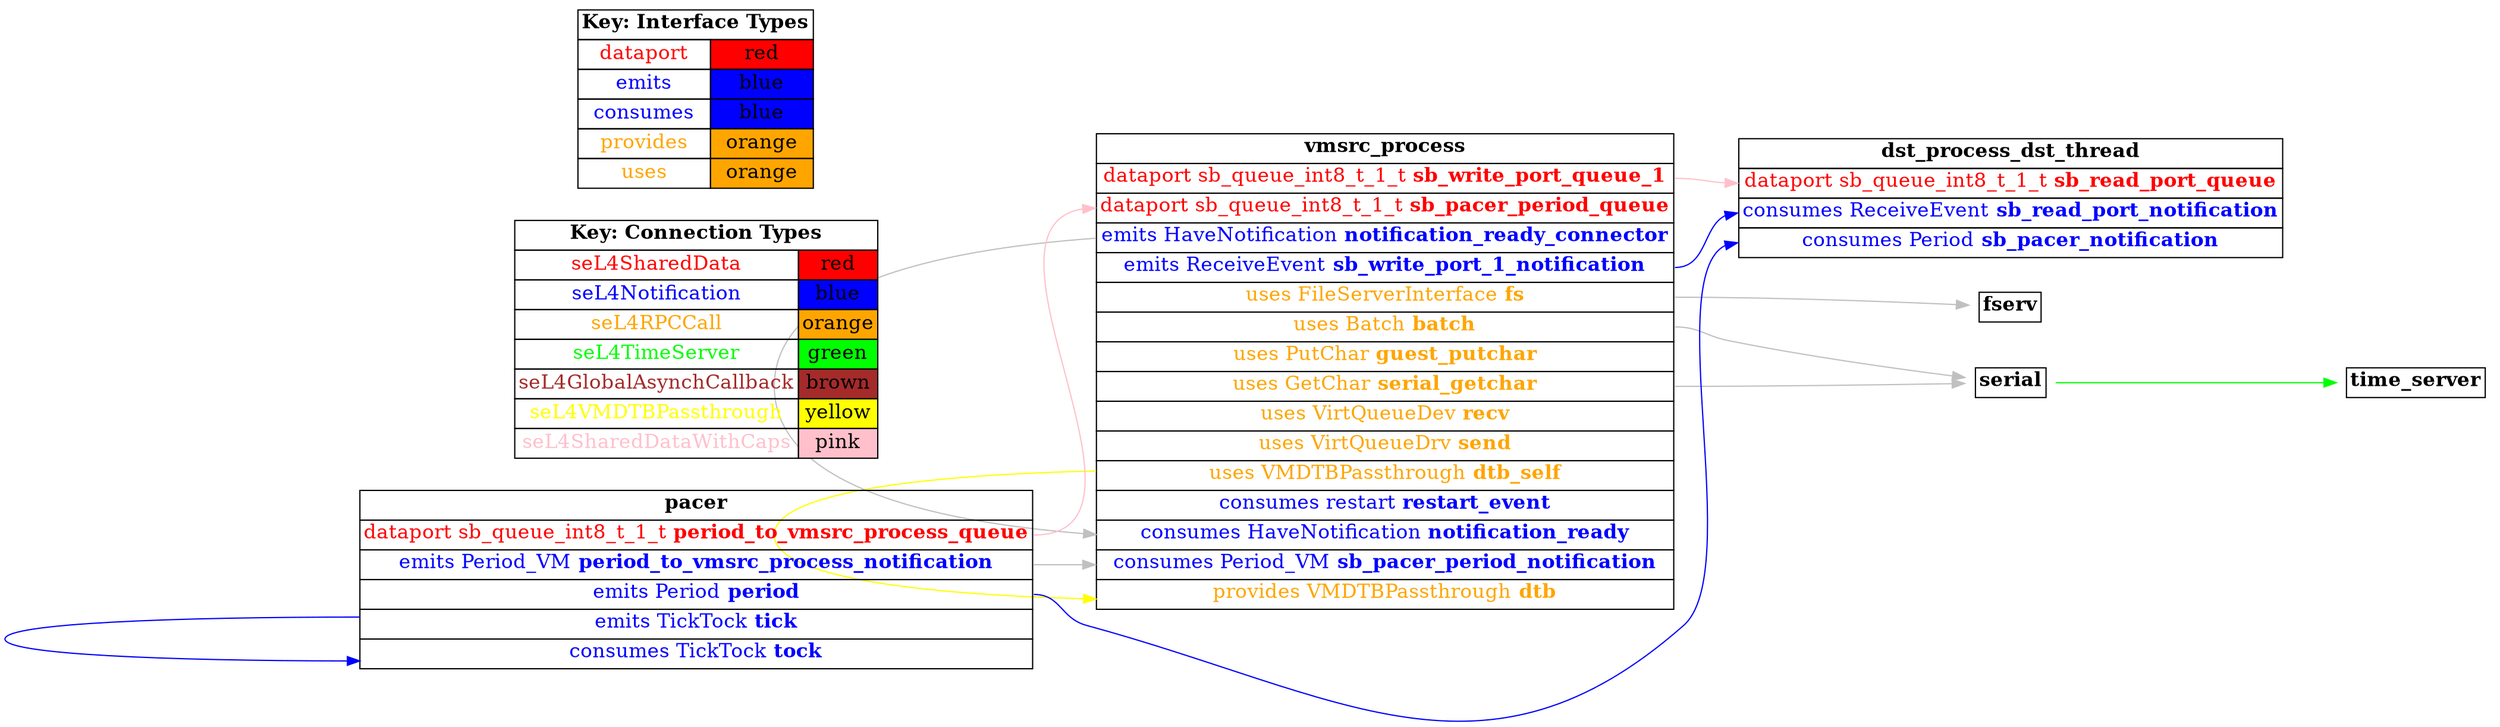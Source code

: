 digraph g {
graph [
  overlap = false,
  rankdir = "LR"
];
node [
  fontsize = "16",
  shape = "ellipse"
];
edge [
];

vmsrc_process [
  label=<
    <TABLE BORDER="0" CELLBORDER="1" CELLSPACING="0">
      <TR><TD><B>vmsrc_process</B></TD></TR>
      <TR><TD PORT="sb_write_port_queue_1"><FONT COLOR="red">dataport sb_queue_int8_t_1_t <B>sb_write_port_queue_1</B></FONT></TD></TR>
      <TR><TD PORT="sb_pacer_period_queue"><FONT COLOR="red">dataport sb_queue_int8_t_1_t <B>sb_pacer_period_queue</B></FONT></TD></TR>
      <TR><TD PORT="notification_ready_connector"><FONT COLOR="blue">emits HaveNotification <B>notification_ready_connector</B></FONT></TD></TR>
      <TR><TD PORT="sb_write_port_1_notification"><FONT COLOR="blue">emits ReceiveEvent <B>sb_write_port_1_notification</B></FONT></TD></TR>
      <TR><TD PORT="fs"><FONT COLOR="orange">uses FileServerInterface <B>fs</B></FONT></TD></TR>
      <TR><TD PORT="batch"><FONT COLOR="orange">uses Batch <B>batch</B></FONT></TD></TR>
      <TR><TD PORT="guest_putchar"><FONT COLOR="orange">uses PutChar <B>guest_putchar</B></FONT></TD></TR>
      <TR><TD PORT="serial_getchar"><FONT COLOR="orange">uses GetChar <B>serial_getchar</B></FONT></TD></TR>
      <TR><TD PORT="recv"><FONT COLOR="orange">uses VirtQueueDev <B>recv</B></FONT></TD></TR>
      <TR><TD PORT="send"><FONT COLOR="orange">uses VirtQueueDrv <B>send</B></FONT></TD></TR>
      <TR><TD PORT="dtb_self"><FONT COLOR="orange">uses VMDTBPassthrough <B>dtb_self</B></FONT></TD></TR>
      <TR><TD PORT="restart_event"><FONT COLOR="blue">consumes restart <B>restart_event</B></FONT></TD></TR>
      <TR><TD PORT="notification_ready"><FONT COLOR="blue">consumes HaveNotification <B>notification_ready</B></FONT></TD></TR>
      <TR><TD PORT="sb_pacer_period_notification"><FONT COLOR="blue">consumes Period_VM <B>sb_pacer_period_notification</B></FONT></TD></TR>
      <TR><TD PORT="dtb"><FONT COLOR="orange">provides VMDTBPassthrough <B>dtb</B></FONT></TD></TR>"
    </TABLE>
  >
  shape=plaintext
];

fserv [
  label=<
    <TABLE BORDER="0" CELLBORDER="1" CELLSPACING="0">
      <TR><TD><B>fserv</B></TD></TR>"
    </TABLE>
  >
  shape=plaintext
];

serial [
  label=<
    <TABLE BORDER="0" CELLBORDER="1" CELLSPACING="0">
      <TR><TD><B>serial</B></TD></TR>"
    </TABLE>
  >
  shape=plaintext
];

time_server [
  label=<
    <TABLE BORDER="0" CELLBORDER="1" CELLSPACING="0">
      <TR><TD><B>time_server</B></TD></TR>"
    </TABLE>
  >
  shape=plaintext
];

dst_process_dst_thread [
  label=<
    <TABLE BORDER="0" CELLBORDER="1" CELLSPACING="0">
      <TR><TD><B>dst_process_dst_thread</B></TD></TR>
      <TR><TD PORT="sb_read_port_queue"><FONT COLOR="red">dataport sb_queue_int8_t_1_t <B>sb_read_port_queue</B></FONT></TD></TR>
      <TR><TD PORT="sb_read_port_notification"><FONT COLOR="blue">consumes ReceiveEvent <B>sb_read_port_notification</B></FONT></TD></TR>
      <TR><TD PORT="sb_pacer_notification"><FONT COLOR="blue">consumes Period <B>sb_pacer_notification</B></FONT></TD></TR>"
    </TABLE>
  >
  shape=plaintext
];

pacer [
  label=<
    <TABLE BORDER="0" CELLBORDER="1" CELLSPACING="0">
      <TR><TD><B>pacer</B></TD></TR>
      <TR><TD PORT="period_to_vmsrc_process_queue"><FONT COLOR="red">dataport sb_queue_int8_t_1_t <B>period_to_vmsrc_process_queue</B></FONT></TD></TR>
      <TR><TD PORT="period_to_vmsrc_process_notification"><FONT COLOR="blue">emits Period_VM <B>period_to_vmsrc_process_notification</B></FONT></TD></TR>
      <TR><TD PORT="period"><FONT COLOR="blue">emits Period <B>period</B></FONT></TD></TR>
      <TR><TD PORT="tick"><FONT COLOR="blue">emits TickTock <B>tick</B></FONT></TD></TR>
      <TR><TD PORT="tock"><FONT COLOR="blue">consumes TickTock <B>tock</B></FONT></TD></TR>"
    </TABLE>
  >
  shape=plaintext
];

connectiontypekey [
  label=<
   <TABLE BORDER="0" CELLBORDER="1" CELLSPACING="0">
     <TR><TD COLSPAN="2"><B>Key: Connection Types</B></TD></TR>
     <TR><TD><FONT COLOR="red">seL4SharedData</FONT></TD><TD BGCOLOR="red">red</TD></TR>
     <TR><TD><FONT COLOR="blue">seL4Notification</FONT></TD><TD BGCOLOR="blue">blue</TD></TR>
     <TR><TD><FONT COLOR="orange">seL4RPCCall</FONT></TD><TD BGCOLOR="orange">orange</TD></TR>
     <TR><TD><FONT COLOR="green">seL4TimeServer</FONT></TD><TD BGCOLOR="green">green</TD></TR>
     <TR><TD><FONT COLOR="brown">seL4GlobalAsynchCallback</FONT></TD><TD BGCOLOR="brown">brown</TD></TR>
     <TR><TD><FONT COLOR="yellow">seL4VMDTBPassthrough</FONT></TD><TD BGCOLOR="yellow">yellow</TD></TR>
     <TR><TD><FONT COLOR="pink">seL4SharedDataWithCaps</FONT></TD><TD BGCOLOR="pink">pink</TD></TR>
   </TABLE>
  >
  shape=plaintext
];

interfacetypekey [
  label=<
   <TABLE BORDER="0" CELLBORDER="1" CELLSPACING="0">
     <TR><TD COLSPAN="2"><B>Key: Interface Types</B></TD></TR>
     <TR><TD><FONT COLOR="red">dataport</FONT></TD><TD BGCOLOR="red">red</TD></TR>
     <TR><TD><FONT COLOR="blue">emits</FONT></TD><TD BGCOLOR="blue">blue</TD></TR>
     <TR><TD><FONT COLOR="blue">consumes</FONT></TD><TD BGCOLOR="blue">blue</TD></TR>
     <TR><TD><FONT COLOR="orange">provides</FONT></TD><TD BGCOLOR="orange">orange</TD></TR>
     <TR><TD><FONT COLOR="orange">uses</FONT></TD><TD BGCOLOR="orange">orange</TD></TR>
   </TABLE>
  >
  shape=plaintext
];

"vmsrc_process":dtb_self -> "vmsrc_process":dtb [
  color="yellow"
  //label = "seL4VMDTBPassthrough"
  id = conn1

];

"vmsrc_process":fs -> "fserv":fs_ctrl [
  color="grey"
  //label = "seL4RPCDataport"
  id = fsvmsrc_process

];

"vmsrc_process":notification_ready_connector -> "vmsrc_process":notification_ready [
  color="grey"
  //label = "seL4GlobalAsynch"
  id = notify_ready_vmsrc_process

];

"serial":timeout -> "time_server":the_timer [
  color="green"
  //label = "seL4TimeServer"
  id = serialserver_timer

];

"vmsrc_process":batch -> "serial":processed_batch [
  color="grey"
  //label = "seL4SerialServer"
  id = serial_vmsrc_process

];

"vmsrc_process":serial_getchar -> "serial":getchar [
  color="grey"
  //label = "seL4SerialServer"
  id = serial_input_vmsrc_process

];

"vmsrc_process":sb_write_port_1_notification -> "dst_process_dst_thread":sb_read_port_notification [
  color="blue"
  //label = "seL4Notification"
  id = conn2

];

"vmsrc_process":sb_write_port_queue_1 -> "dst_process_dst_thread":sb_read_port_queue [
  color="pink"
  //label = "seL4SharedDataWithCaps"
  id = conn3

];

"pacer":tick -> "pacer":tock [
  color="blue"
  //label = "seL4Notification"
  id = conn4

];

"pacer":period_to_vmsrc_process_notification -> "vmsrc_process":sb_pacer_period_notification [
  color="grey"
  //label = "seL4GlobalAsynch"
  id = conn5

];

"pacer":period_to_vmsrc_process_queue -> "vmsrc_process":sb_pacer_period_queue [
  color="pink"
  //label = "seL4SharedDataWithCaps"
  id = conn6

];

"pacer":period -> "dst_process_dst_thread":sb_pacer_notification [
  color="blue"
  //label = "seL4Notification"
  id = conn7

];

}